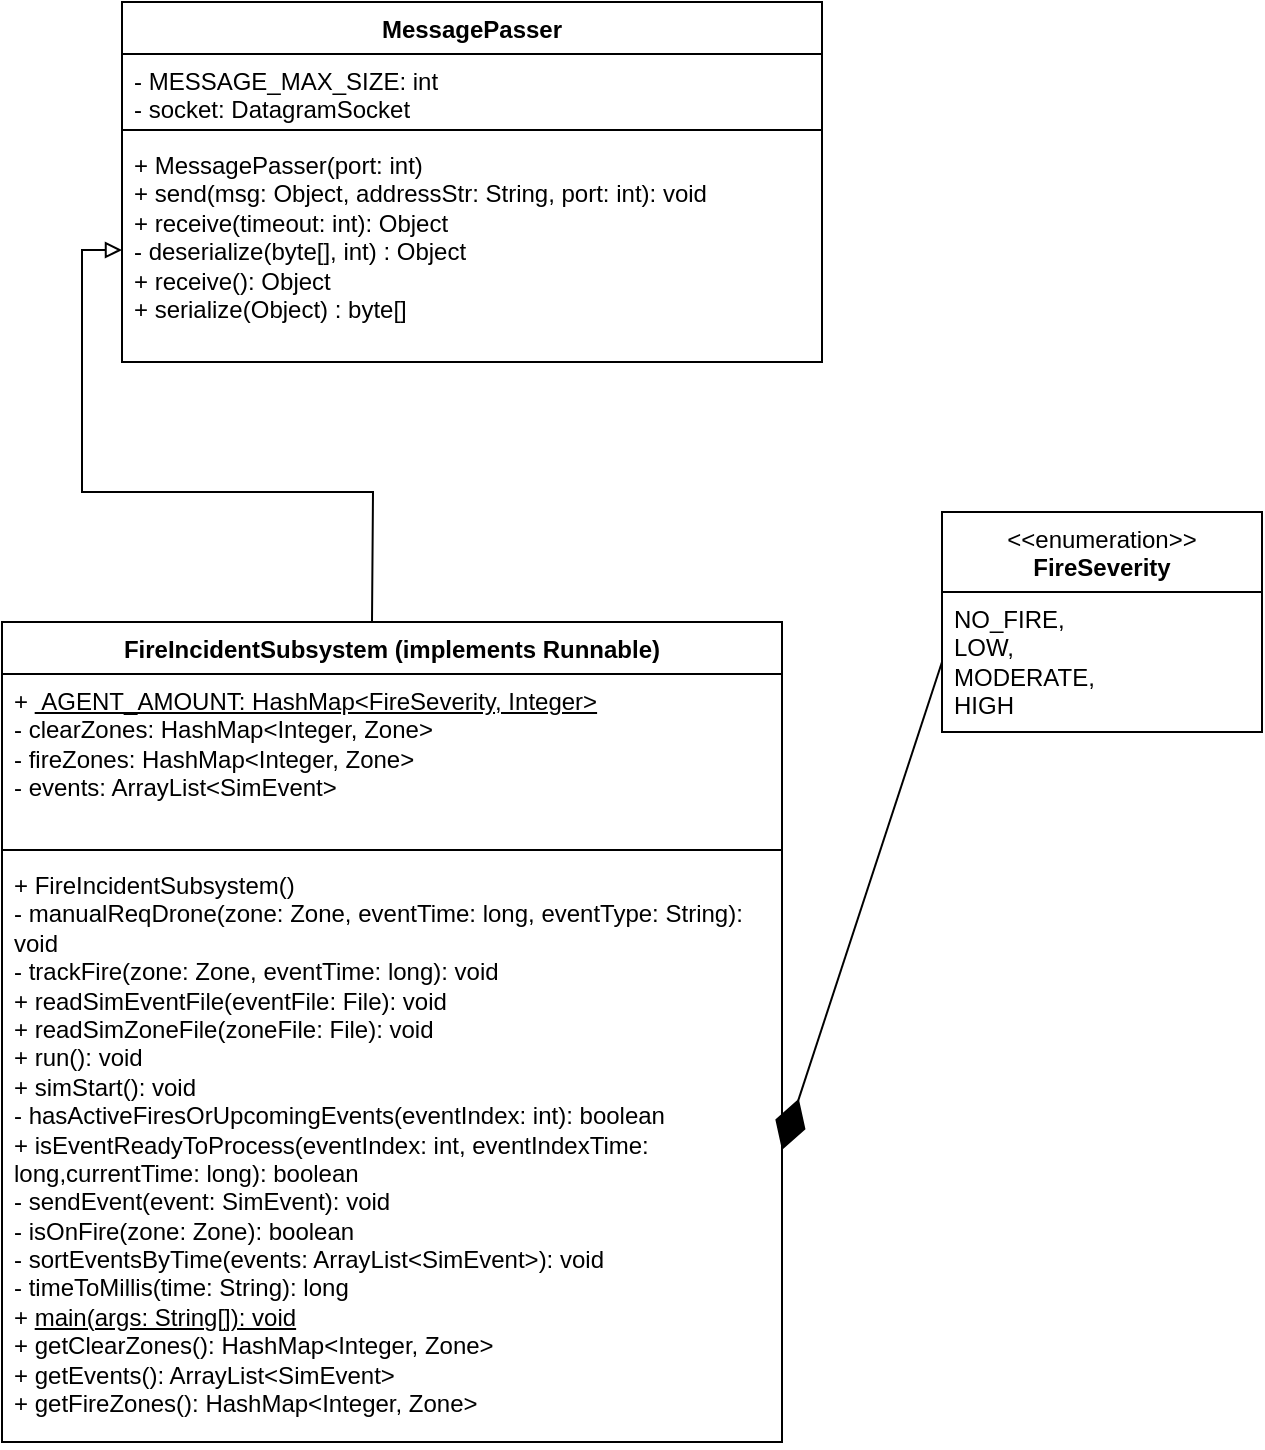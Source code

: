 <mxfile version="26.2.9">
  <diagram id="C5RBs43oDa-KdzZeNtuy" name="Page-1">
    <mxGraphModel dx="860" dy="1110" grid="1" gridSize="10" guides="1" tooltips="1" connect="1" arrows="1" fold="1" page="1" pageScale="1" pageWidth="827" pageHeight="1169" math="0" shadow="0">
      <root>
        <mxCell id="WIyWlLk6GJQsqaUBKTNV-0" />
        <mxCell id="WIyWlLk6GJQsqaUBKTNV-1" parent="WIyWlLk6GJQsqaUBKTNV-0" />
        <mxCell id="EppPzP2HpiySFacWkmX8-12" style="edgeStyle=orthogonalEdgeStyle;rounded=0;orthogonalLoop=1;jettySize=auto;html=1;exitX=0.5;exitY=0;exitDx=0;exitDy=0;entryX=0;entryY=0.5;entryDx=0;entryDy=0;endArrow=block;endFill=0;" edge="1" parent="WIyWlLk6GJQsqaUBKTNV-1" target="EppPzP2HpiySFacWkmX8-11">
          <mxGeometry relative="1" as="geometry">
            <mxPoint x="230" y="490.0" as="targetPoint" />
            <mxPoint x="205" y="530" as="sourcePoint" />
          </mxGeometry>
        </mxCell>
        <mxCell id="EppPzP2HpiySFacWkmX8-8" value="MessagePasser" style="swimlane;fontStyle=1;align=center;verticalAlign=top;childLayout=stackLayout;horizontal=1;startSize=26;horizontalStack=0;resizeParent=1;resizeParentMax=0;resizeLast=0;collapsible=1;marginBottom=0;whiteSpace=wrap;html=1;" vertex="1" parent="WIyWlLk6GJQsqaUBKTNV-1">
          <mxGeometry x="80" y="220" width="350" height="180" as="geometry" />
        </mxCell>
        <mxCell id="EppPzP2HpiySFacWkmX8-9" value="- MESSAGE_MAX_SIZE: int&lt;div&gt;- socket: DatagramSocket&lt;/div&gt;" style="text;strokeColor=none;fillColor=none;align=left;verticalAlign=top;spacingLeft=4;spacingRight=4;overflow=hidden;rotatable=0;points=[[0,0.5],[1,0.5]];portConstraint=eastwest;whiteSpace=wrap;html=1;" vertex="1" parent="EppPzP2HpiySFacWkmX8-8">
          <mxGeometry y="26" width="350" height="34" as="geometry" />
        </mxCell>
        <mxCell id="EppPzP2HpiySFacWkmX8-10" value="" style="line;strokeWidth=1;fillColor=none;align=left;verticalAlign=middle;spacingTop=-1;spacingLeft=3;spacingRight=3;rotatable=0;labelPosition=right;points=[];portConstraint=eastwest;strokeColor=inherit;" vertex="1" parent="EppPzP2HpiySFacWkmX8-8">
          <mxGeometry y="60" width="350" height="8" as="geometry" />
        </mxCell>
        <mxCell id="EppPzP2HpiySFacWkmX8-11" value="&lt;div&gt;+ MessagePasser(port: int)&lt;/div&gt;+ send(msg: Object, addressStr: String, port: int): void&lt;div&gt;+ receive(timeout: int): Object&lt;/div&gt;&lt;div&gt;- deserialize(byte[], int) : Object&lt;/div&gt;&lt;div&gt;+ receive(): Object&lt;/div&gt;&lt;div&gt;+ serialize(Object) : byte[]&lt;/div&gt;&lt;div&gt;&lt;br&gt;&lt;/div&gt;" style="text;strokeColor=none;fillColor=none;align=left;verticalAlign=top;spacingLeft=4;spacingRight=4;overflow=hidden;rotatable=0;points=[[0,0.5],[1,0.5]];portConstraint=eastwest;whiteSpace=wrap;html=1;" vertex="1" parent="EppPzP2HpiySFacWkmX8-8">
          <mxGeometry y="68" width="350" height="112" as="geometry" />
        </mxCell>
        <mxCell id="EppPzP2HpiySFacWkmX8-13" value="FireIncidentSubsystem (implements Runnable)" style="swimlane;fontStyle=1;align=center;verticalAlign=top;childLayout=stackLayout;horizontal=1;startSize=26;horizontalStack=0;resizeParent=1;resizeParentMax=0;resizeLast=0;collapsible=1;marginBottom=0;whiteSpace=wrap;html=1;" vertex="1" parent="WIyWlLk6GJQsqaUBKTNV-1">
          <mxGeometry x="20" y="530" width="390" height="410" as="geometry" />
        </mxCell>
        <mxCell id="EppPzP2HpiySFacWkmX8-14" value="&lt;div&gt;+&amp;nbsp;&lt;u&gt;&amp;nbsp;AGENT_AMOUNT: HashMap&amp;lt;FireSeverity, Integer&amp;gt;&lt;/u&gt;&lt;/div&gt;&lt;div&gt;- clearZones: HashMap&amp;lt;Integer, Zone&amp;gt;&lt;/div&gt;&lt;div&gt;- fireZones: HashMap&amp;lt;Integer, Zone&amp;gt;&lt;/div&gt;&lt;div&gt;- events: ArrayList&amp;lt;SimEvent&amp;gt;&lt;/div&gt;" style="text;strokeColor=none;fillColor=none;align=left;verticalAlign=top;spacingLeft=4;spacingRight=4;overflow=hidden;rotatable=0;points=[[0,0.5],[1,0.5]];portConstraint=eastwest;whiteSpace=wrap;html=1;" vertex="1" parent="EppPzP2HpiySFacWkmX8-13">
          <mxGeometry y="26" width="390" height="84" as="geometry" />
        </mxCell>
        <mxCell id="EppPzP2HpiySFacWkmX8-15" value="" style="line;strokeWidth=1;fillColor=none;align=left;verticalAlign=middle;spacingTop=-1;spacingLeft=3;spacingRight=3;rotatable=0;labelPosition=right;points=[];portConstraint=eastwest;strokeColor=inherit;" vertex="1" parent="EppPzP2HpiySFacWkmX8-13">
          <mxGeometry y="110" width="390" height="8" as="geometry" />
        </mxCell>
        <mxCell id="EppPzP2HpiySFacWkmX8-16" value="&lt;div&gt;+ FireIncidentSubsystem()&lt;/div&gt;&lt;div&gt;- manualReqDrone(zone: Zone, eventTime: long, eventType: String): void&amp;nbsp;&lt;/div&gt;&lt;div&gt;- trackFire(zone: Zone, eventTime: long): void&amp;nbsp;&lt;/div&gt;&lt;div&gt;+ readSimEventFile(eventFile: File): void&amp;nbsp;&lt;/div&gt;&lt;div&gt;+ readSimZoneFile(zoneFile: File): void&amp;nbsp;&lt;/div&gt;&lt;div&gt;+ run(): void&amp;nbsp;&lt;/div&gt;&lt;div&gt;+ simStart(): void&amp;nbsp;&lt;/div&gt;&lt;div&gt;- hasActiveFiresOrUpcomingEvents(eventIndex: int): boolean&lt;/div&gt;&lt;div&gt;+ isEventReadyToProcess(eventIndex: int, eventIndexTime: long,currentTime: long): boolean&lt;/div&gt;&lt;div&gt;- sendEvent(event: SimEvent): void&amp;nbsp;&lt;/div&gt;&lt;div&gt;- isOnFire(zone: Zone): boolean&lt;/div&gt;&lt;div&gt;- sortEventsByTime(events: ArrayList&amp;lt;SimEvent&amp;gt;): void&amp;nbsp;&lt;/div&gt;&lt;div&gt;- timeToMillis(time: String): long&amp;nbsp;&lt;/div&gt;&lt;div&gt;+ &lt;u&gt;main(args: String[]): void&lt;/u&gt;&lt;/div&gt;&lt;div&gt;+ getClearZones(): HashMap&amp;lt;Integer, Zone&amp;gt;&lt;/div&gt;&lt;div&gt;+ getEvents(): ArrayList&amp;lt;SimEvent&amp;gt;&lt;/div&gt;&lt;div&gt;+ getFireZones(): HashMap&amp;lt;Integer, Zone&amp;gt;&amp;nbsp;&lt;/div&gt;" style="text;strokeColor=none;fillColor=none;align=left;verticalAlign=top;spacingLeft=4;spacingRight=4;overflow=hidden;rotatable=0;points=[[0,0.5],[1,0.5]];portConstraint=eastwest;whiteSpace=wrap;html=1;" vertex="1" parent="EppPzP2HpiySFacWkmX8-13">
          <mxGeometry y="118" width="390" height="292" as="geometry" />
        </mxCell>
        <mxCell id="EppPzP2HpiySFacWkmX8-21" value="&amp;lt;&amp;lt;enumeration&amp;gt;&amp;gt;&lt;br&gt;&lt;b&gt;FireSeverity&lt;/b&gt;" style="swimlane;fontStyle=0;align=center;verticalAlign=top;childLayout=stackLayout;horizontal=1;startSize=40;horizontalStack=0;resizeParent=1;resizeParentMax=0;resizeLast=0;collapsible=0;marginBottom=0;html=1;whiteSpace=wrap;" vertex="1" parent="WIyWlLk6GJQsqaUBKTNV-1">
          <mxGeometry x="490" y="475" width="160" height="110" as="geometry" />
        </mxCell>
        <mxCell id="EppPzP2HpiySFacWkmX8-22" value="&lt;span style=&quot;text-wrap-mode: nowrap;&quot;&gt;NO_FIRE,&lt;/span&gt;&lt;div&gt;&lt;span style=&quot;text-wrap-mode: nowrap;&quot;&gt;LOW,&lt;/span&gt;&lt;/div&gt;&lt;div&gt;&lt;span style=&quot;text-wrap-mode: nowrap;&quot;&gt;MODERATE,&lt;/span&gt;&lt;/div&gt;&lt;div&gt;&lt;span style=&quot;text-wrap-mode: nowrap;&quot;&gt;HIGH&lt;/span&gt;&lt;/div&gt;" style="text;html=1;strokeColor=none;fillColor=none;align=left;verticalAlign=middle;spacingLeft=4;spacingRight=4;overflow=hidden;rotatable=0;points=[[0,0.5],[1,0.5]];portConstraint=eastwest;whiteSpace=wrap;" vertex="1" parent="EppPzP2HpiySFacWkmX8-21">
          <mxGeometry y="40" width="160" height="70" as="geometry" />
        </mxCell>
        <mxCell id="EppPzP2HpiySFacWkmX8-23" value="" style="endArrow=diamondThin;endFill=1;endSize=24;html=1;rounded=0;entryX=1;entryY=0.5;entryDx=0;entryDy=0;exitX=0;exitY=0.5;exitDx=0;exitDy=0;" edge="1" parent="WIyWlLk6GJQsqaUBKTNV-1" source="EppPzP2HpiySFacWkmX8-22" target="EppPzP2HpiySFacWkmX8-16">
          <mxGeometry width="160" relative="1" as="geometry">
            <mxPoint x="580" y="730" as="sourcePoint" />
            <mxPoint x="560" y="530" as="targetPoint" />
          </mxGeometry>
        </mxCell>
      </root>
    </mxGraphModel>
  </diagram>
</mxfile>
